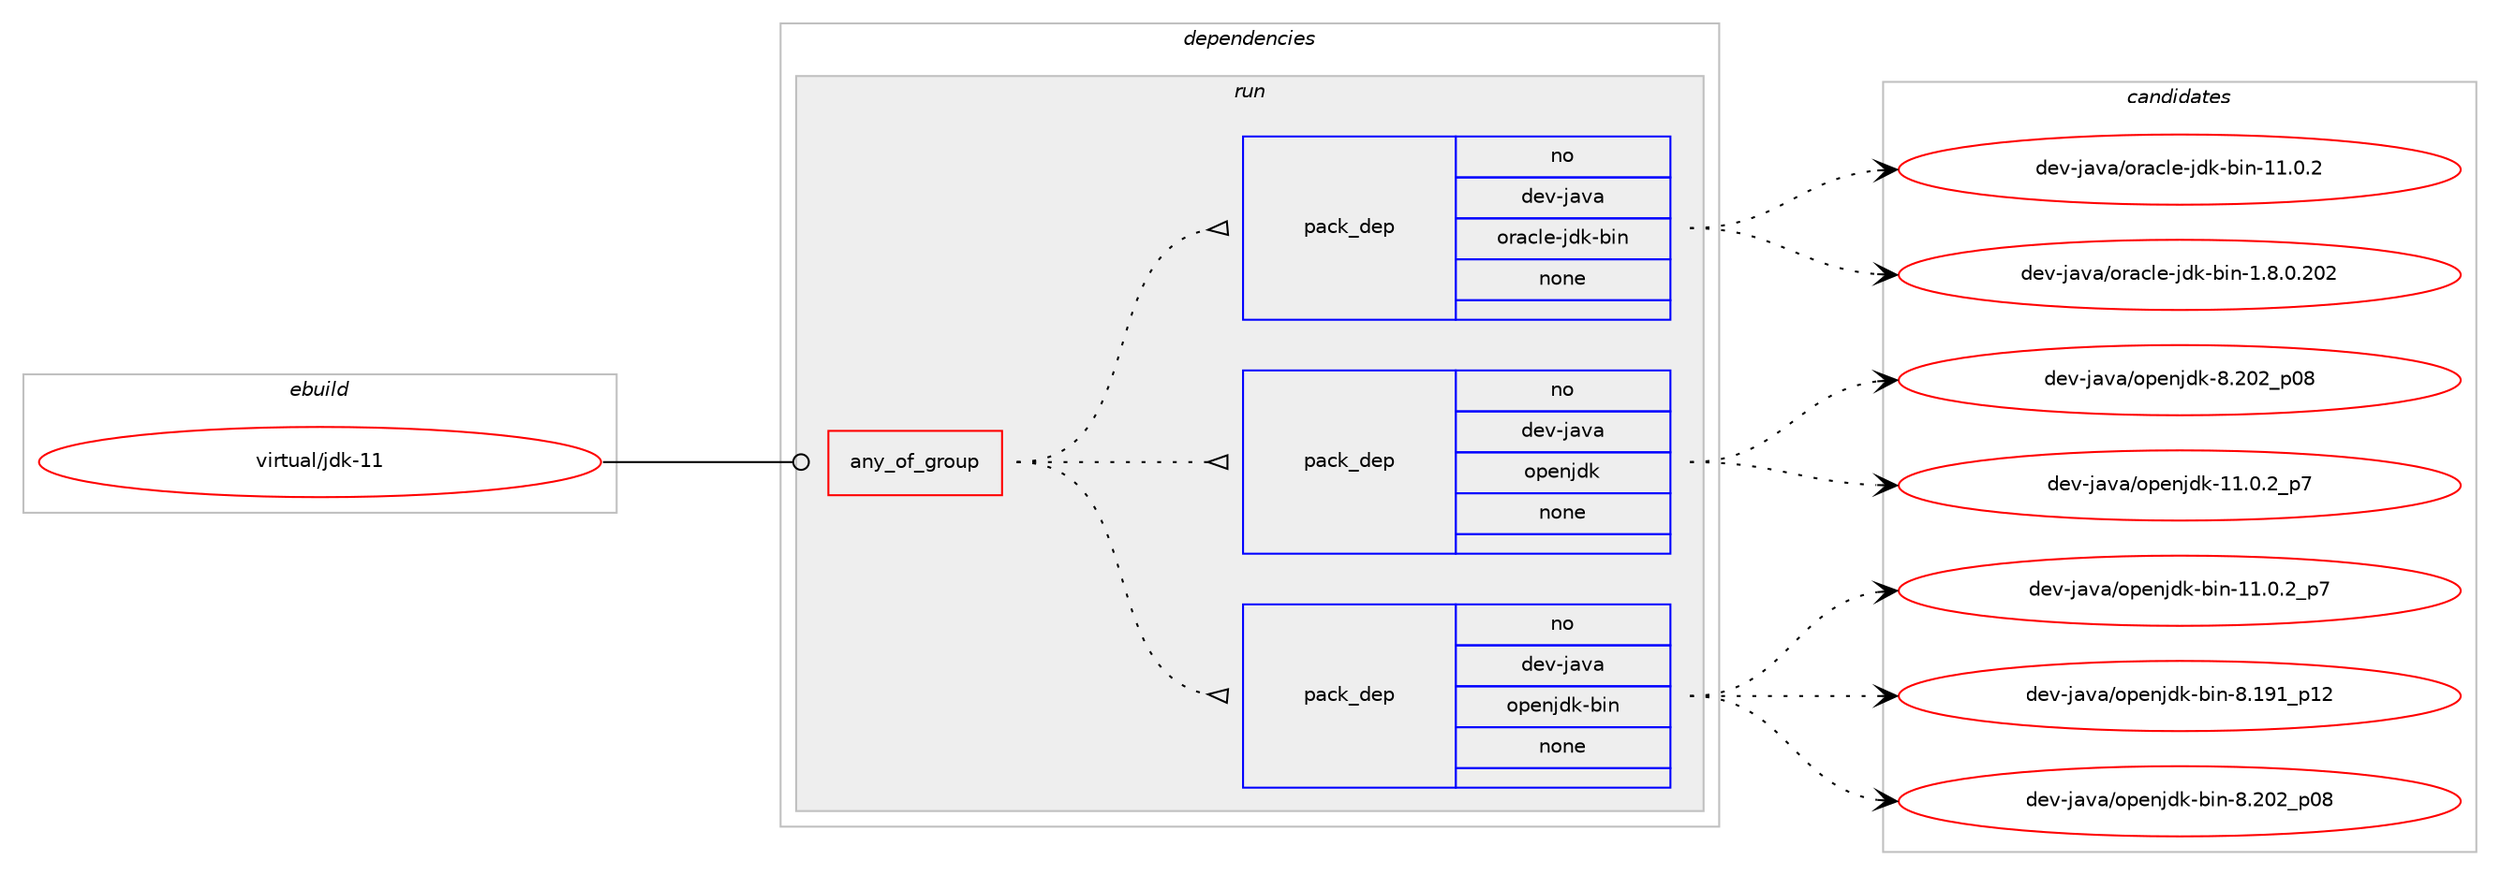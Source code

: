 digraph prolog {

# *************
# Graph options
# *************

newrank=true;
concentrate=true;
compound=true;
graph [rankdir=LR,fontname=Helvetica,fontsize=10,ranksep=1.5];#, ranksep=2.5, nodesep=0.2];
edge  [arrowhead=vee];
node  [fontname=Helvetica,fontsize=10];

# **********
# The ebuild
# **********

subgraph cluster_leftcol {
color=gray;
rank=same;
label=<<i>ebuild</i>>;
id [label="virtual/jdk-11", color=red, width=4, href="../virtual/jdk-11.svg"];
}

# ****************
# The dependencies
# ****************

subgraph cluster_midcol {
color=gray;
label=<<i>dependencies</i>>;
subgraph cluster_compile {
fillcolor="#eeeeee";
style=filled;
label=<<i>compile</i>>;
}
subgraph cluster_compileandrun {
fillcolor="#eeeeee";
style=filled;
label=<<i>compile and run</i>>;
}
subgraph cluster_run {
fillcolor="#eeeeee";
style=filled;
label=<<i>run</i>>;
subgraph any27842 {
dependency1741182 [label=<<TABLE BORDER="0" CELLBORDER="1" CELLSPACING="0" CELLPADDING="4"><TR><TD CELLPADDING="10">any_of_group</TD></TR></TABLE>>, shape=none, color=red];subgraph pack1249774 {
dependency1741183 [label=<<TABLE BORDER="0" CELLBORDER="1" CELLSPACING="0" CELLPADDING="4" WIDTH="220"><TR><TD ROWSPAN="6" CELLPADDING="30">pack_dep</TD></TR><TR><TD WIDTH="110">no</TD></TR><TR><TD>dev-java</TD></TR><TR><TD>openjdk-bin</TD></TR><TR><TD>none</TD></TR><TR><TD></TD></TR></TABLE>>, shape=none, color=blue];
}
dependency1741182:e -> dependency1741183:w [weight=20,style="dotted",arrowhead="oinv"];
subgraph pack1249775 {
dependency1741184 [label=<<TABLE BORDER="0" CELLBORDER="1" CELLSPACING="0" CELLPADDING="4" WIDTH="220"><TR><TD ROWSPAN="6" CELLPADDING="30">pack_dep</TD></TR><TR><TD WIDTH="110">no</TD></TR><TR><TD>dev-java</TD></TR><TR><TD>openjdk</TD></TR><TR><TD>none</TD></TR><TR><TD></TD></TR></TABLE>>, shape=none, color=blue];
}
dependency1741182:e -> dependency1741184:w [weight=20,style="dotted",arrowhead="oinv"];
subgraph pack1249776 {
dependency1741185 [label=<<TABLE BORDER="0" CELLBORDER="1" CELLSPACING="0" CELLPADDING="4" WIDTH="220"><TR><TD ROWSPAN="6" CELLPADDING="30">pack_dep</TD></TR><TR><TD WIDTH="110">no</TD></TR><TR><TD>dev-java</TD></TR><TR><TD>oracle-jdk-bin</TD></TR><TR><TD>none</TD></TR><TR><TD></TD></TR></TABLE>>, shape=none, color=blue];
}
dependency1741182:e -> dependency1741185:w [weight=20,style="dotted",arrowhead="oinv"];
}
id:e -> dependency1741182:w [weight=20,style="solid",arrowhead="odot"];
}
}

# **************
# The candidates
# **************

subgraph cluster_choices {
rank=same;
color=gray;
label=<<i>candidates</i>>;

subgraph choice1249774 {
color=black;
nodesep=1;
choice100101118451069711897471111121011101061001074598105110454949464846509511255 [label="dev-java/openjdk-bin-11.0.2_p7", color=red, width=4,href="../dev-java/openjdk-bin-11.0.2_p7.svg"];
choice100101118451069711897471111121011101061001074598105110455646495749951124950 [label="dev-java/openjdk-bin-8.191_p12", color=red, width=4,href="../dev-java/openjdk-bin-8.191_p12.svg"];
choice100101118451069711897471111121011101061001074598105110455646504850951124856 [label="dev-java/openjdk-bin-8.202_p08", color=red, width=4,href="../dev-java/openjdk-bin-8.202_p08.svg"];
dependency1741183:e -> choice100101118451069711897471111121011101061001074598105110454949464846509511255:w [style=dotted,weight="100"];
dependency1741183:e -> choice100101118451069711897471111121011101061001074598105110455646495749951124950:w [style=dotted,weight="100"];
dependency1741183:e -> choice100101118451069711897471111121011101061001074598105110455646504850951124856:w [style=dotted,weight="100"];
}
subgraph choice1249775 {
color=black;
nodesep=1;
choice10010111845106971189747111112101110106100107454949464846509511255 [label="dev-java/openjdk-11.0.2_p7", color=red, width=4,href="../dev-java/openjdk-11.0.2_p7.svg"];
choice10010111845106971189747111112101110106100107455646504850951124856 [label="dev-java/openjdk-8.202_p08", color=red, width=4,href="../dev-java/openjdk-8.202_p08.svg"];
dependency1741184:e -> choice10010111845106971189747111112101110106100107454949464846509511255:w [style=dotted,weight="100"];
dependency1741184:e -> choice10010111845106971189747111112101110106100107455646504850951124856:w [style=dotted,weight="100"];
}
subgraph choice1249776 {
color=black;
nodesep=1;
choice10010111845106971189747111114979910810145106100107459810511045494656464846504850 [label="dev-java/oracle-jdk-bin-1.8.0.202", color=red, width=4,href="../dev-java/oracle-jdk-bin-1.8.0.202.svg"];
choice10010111845106971189747111114979910810145106100107459810511045494946484650 [label="dev-java/oracle-jdk-bin-11.0.2", color=red, width=4,href="../dev-java/oracle-jdk-bin-11.0.2.svg"];
dependency1741185:e -> choice10010111845106971189747111114979910810145106100107459810511045494656464846504850:w [style=dotted,weight="100"];
dependency1741185:e -> choice10010111845106971189747111114979910810145106100107459810511045494946484650:w [style=dotted,weight="100"];
}
}

}
